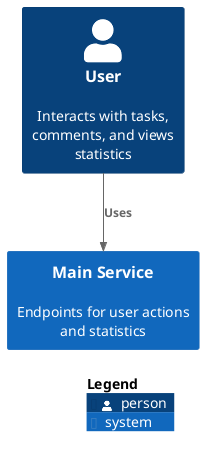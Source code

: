 @startuml
!include <C4/C4_Context>

LAYOUT_WITH_LEGEND()

Person(user, "User", "Interacts with tasks, comments, and views statistics")
System(main, "Main Service", "Endpoints for user actions and statistics")

Rel(user, main, "Uses")

SHOW_LEGEND()
@enduml
